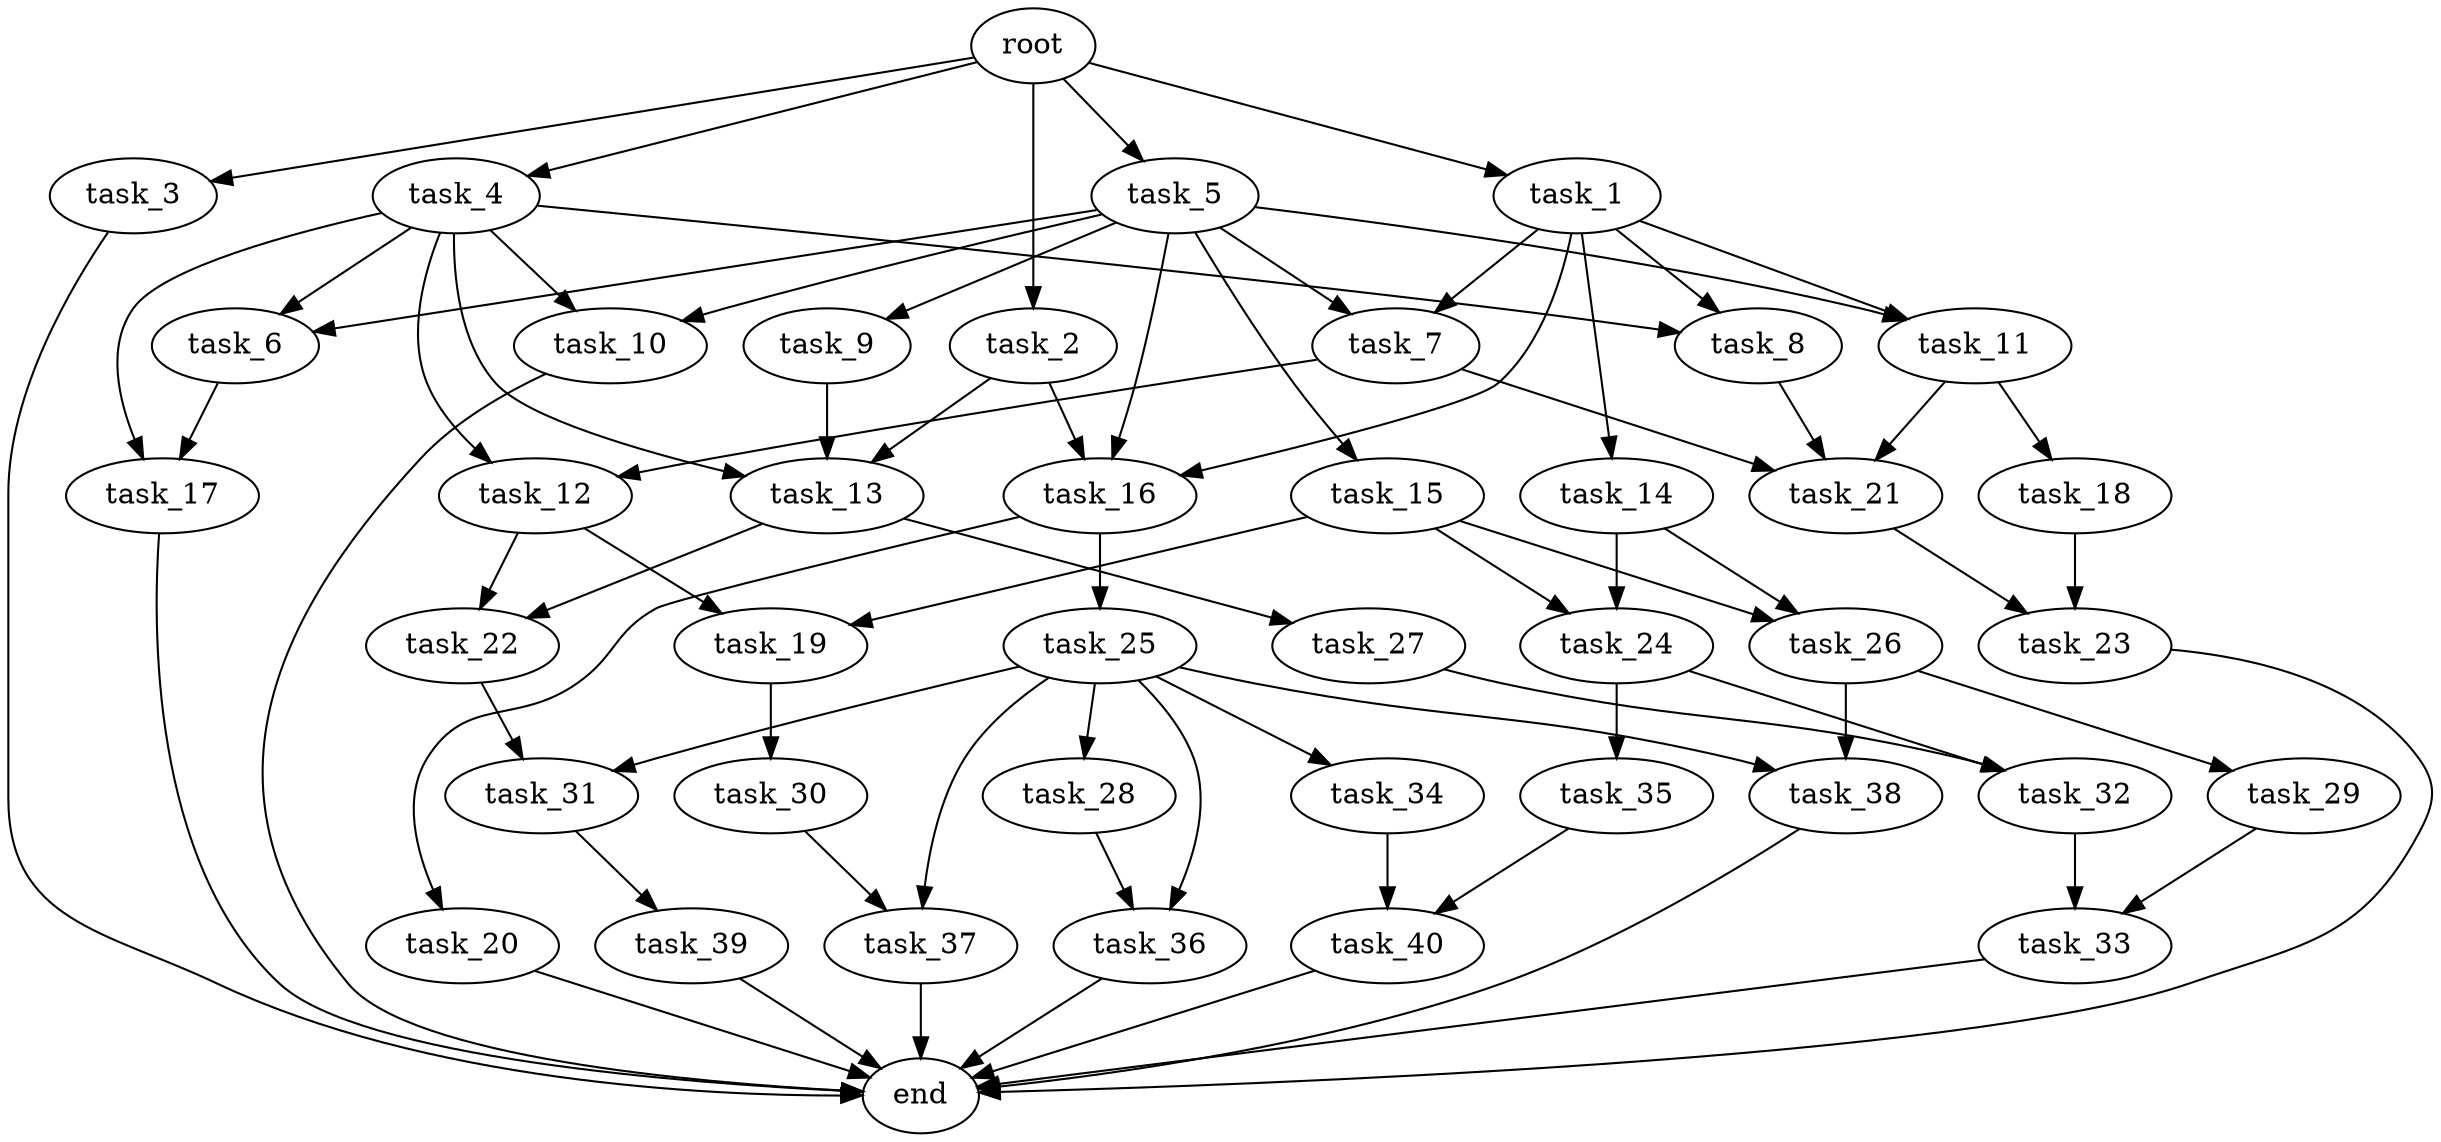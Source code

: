 digraph G {
  root [size="0.000000e+00"];
  task_1 [size="9.325391e+10"];
  task_2 [size="5.983044e+10"];
  task_3 [size="3.525865e+10"];
  task_4 [size="5.877982e+10"];
  task_5 [size="6.194644e+10"];
  task_6 [size="2.518940e+10"];
  task_7 [size="3.550241e+10"];
  task_8 [size="5.982178e+10"];
  task_9 [size="7.352451e+10"];
  task_10 [size="8.974101e+10"];
  task_11 [size="1.094810e+10"];
  task_12 [size="1.021135e+10"];
  task_13 [size="1.755853e+10"];
  task_14 [size="9.053255e+10"];
  task_15 [size="9.453519e+10"];
  task_16 [size="7.484634e+10"];
  task_17 [size="2.498484e+10"];
  task_18 [size="5.576006e+10"];
  task_19 [size="1.818697e+10"];
  task_20 [size="2.156187e+09"];
  task_21 [size="8.571693e+10"];
  task_22 [size="1.497386e+10"];
  task_23 [size="1.130756e+10"];
  task_24 [size="1.762300e+10"];
  task_25 [size="6.791593e+10"];
  task_26 [size="6.851307e+10"];
  task_27 [size="2.607470e+10"];
  task_28 [size="8.790822e+10"];
  task_29 [size="3.825619e+10"];
  task_30 [size="9.581182e+10"];
  task_31 [size="9.087808e+10"];
  task_32 [size="7.400639e+10"];
  task_33 [size="1.607576e+08"];
  task_34 [size="5.396245e+10"];
  task_35 [size="1.955825e+10"];
  task_36 [size="9.761644e+10"];
  task_37 [size="2.944982e+10"];
  task_38 [size="4.428743e+10"];
  task_39 [size="9.048531e+10"];
  task_40 [size="1.861983e+09"];
  end [size="0.000000e+00"];

  root -> task_1 [size="1.000000e-12"];
  root -> task_2 [size="1.000000e-12"];
  root -> task_3 [size="1.000000e-12"];
  root -> task_4 [size="1.000000e-12"];
  root -> task_5 [size="1.000000e-12"];
  task_1 -> task_7 [size="1.775121e+08"];
  task_1 -> task_8 [size="2.991089e+08"];
  task_1 -> task_11 [size="5.474051e+07"];
  task_1 -> task_14 [size="9.053255e+08"];
  task_1 -> task_16 [size="2.494878e+08"];
  task_2 -> task_13 [size="5.852845e+07"];
  task_2 -> task_16 [size="2.494878e+08"];
  task_3 -> end [size="1.000000e-12"];
  task_4 -> task_6 [size="1.259470e+08"];
  task_4 -> task_8 [size="2.991089e+08"];
  task_4 -> task_10 [size="4.487051e+08"];
  task_4 -> task_12 [size="5.105673e+07"];
  task_4 -> task_13 [size="5.852845e+07"];
  task_4 -> task_17 [size="1.249242e+08"];
  task_5 -> task_6 [size="1.259470e+08"];
  task_5 -> task_7 [size="1.775121e+08"];
  task_5 -> task_9 [size="7.352451e+08"];
  task_5 -> task_10 [size="4.487051e+08"];
  task_5 -> task_11 [size="5.474051e+07"];
  task_5 -> task_15 [size="9.453519e+08"];
  task_5 -> task_16 [size="2.494878e+08"];
  task_6 -> task_17 [size="1.249242e+08"];
  task_7 -> task_12 [size="5.105673e+07"];
  task_7 -> task_21 [size="2.857231e+08"];
  task_8 -> task_21 [size="2.857231e+08"];
  task_9 -> task_13 [size="5.852845e+07"];
  task_10 -> end [size="1.000000e-12"];
  task_11 -> task_18 [size="5.576006e+08"];
  task_11 -> task_21 [size="2.857231e+08"];
  task_12 -> task_19 [size="9.093486e+07"];
  task_12 -> task_22 [size="7.486928e+07"];
  task_13 -> task_22 [size="7.486928e+07"];
  task_13 -> task_27 [size="2.607470e+08"];
  task_14 -> task_24 [size="8.811498e+07"];
  task_14 -> task_26 [size="3.425654e+08"];
  task_15 -> task_19 [size="9.093486e+07"];
  task_15 -> task_24 [size="8.811498e+07"];
  task_15 -> task_26 [size="3.425654e+08"];
  task_16 -> task_20 [size="2.156187e+07"];
  task_16 -> task_25 [size="6.791593e+08"];
  task_17 -> end [size="1.000000e-12"];
  task_18 -> task_23 [size="5.653779e+07"];
  task_19 -> task_30 [size="9.581182e+08"];
  task_20 -> end [size="1.000000e-12"];
  task_21 -> task_23 [size="5.653779e+07"];
  task_22 -> task_31 [size="4.543904e+08"];
  task_23 -> end [size="1.000000e-12"];
  task_24 -> task_32 [size="3.700320e+08"];
  task_24 -> task_35 [size="1.955825e+08"];
  task_25 -> task_28 [size="8.790822e+08"];
  task_25 -> task_31 [size="4.543904e+08"];
  task_25 -> task_34 [size="5.396245e+08"];
  task_25 -> task_36 [size="4.880822e+08"];
  task_25 -> task_37 [size="1.472491e+08"];
  task_25 -> task_38 [size="2.214372e+08"];
  task_26 -> task_29 [size="3.825619e+08"];
  task_26 -> task_38 [size="2.214372e+08"];
  task_27 -> task_32 [size="3.700320e+08"];
  task_28 -> task_36 [size="4.880822e+08"];
  task_29 -> task_33 [size="8.037881e+05"];
  task_30 -> task_37 [size="1.472491e+08"];
  task_31 -> task_39 [size="9.048531e+08"];
  task_32 -> task_33 [size="8.037881e+05"];
  task_33 -> end [size="1.000000e-12"];
  task_34 -> task_40 [size="9.309916e+06"];
  task_35 -> task_40 [size="9.309916e+06"];
  task_36 -> end [size="1.000000e-12"];
  task_37 -> end [size="1.000000e-12"];
  task_38 -> end [size="1.000000e-12"];
  task_39 -> end [size="1.000000e-12"];
  task_40 -> end [size="1.000000e-12"];
}
